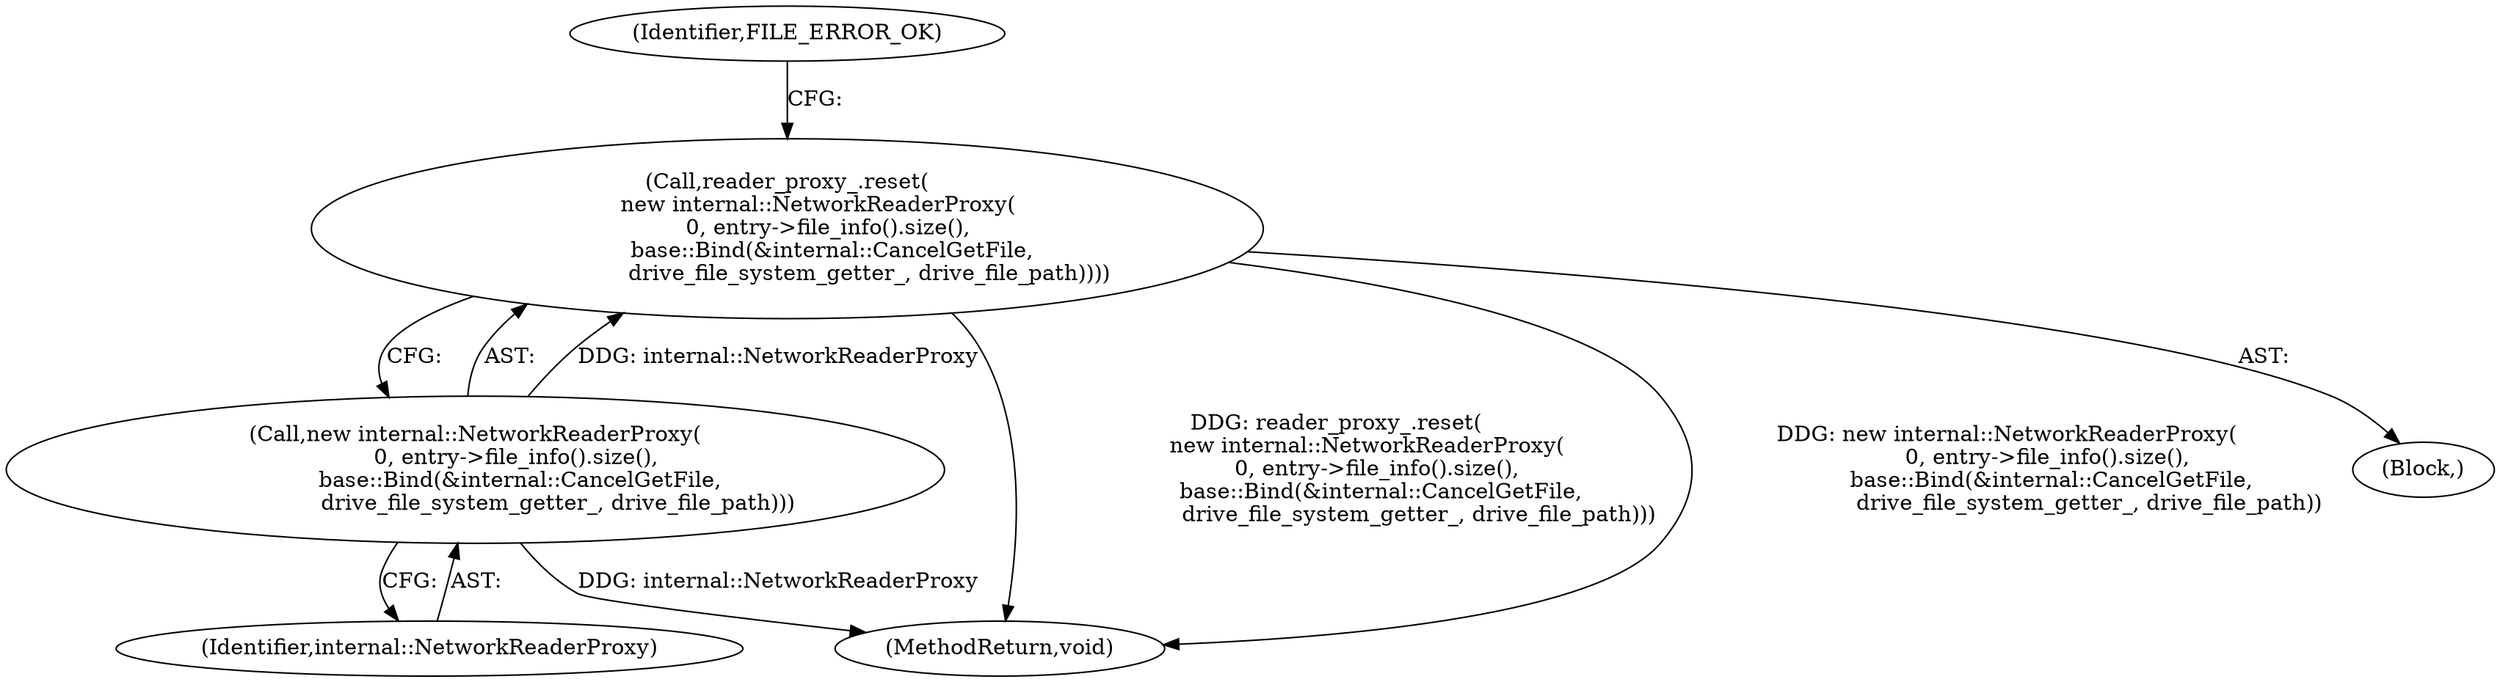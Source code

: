 digraph "0_Chrome_57fb5393bf051c590769c9b5723d5a9f4090a4cc@API" {
"1000121" [label="(Call,reader_proxy_.reset(\n         new internal::NetworkReaderProxy(\n            0, entry->file_info().size(),\n             base::Bind(&internal::CancelGetFile,\n                        drive_file_system_getter_, drive_file_path))))"];
"1000122" [label="(Call,new internal::NetworkReaderProxy(\n            0, entry->file_info().size(),\n             base::Bind(&internal::CancelGetFile,\n                        drive_file_system_getter_, drive_file_path)))"];
"1000172" [label="(MethodReturn,void)"];
"1000120" [label="(Block,)"];
"1000125" [label="(Identifier,FILE_ERROR_OK)"];
"1000121" [label="(Call,reader_proxy_.reset(\n         new internal::NetworkReaderProxy(\n            0, entry->file_info().size(),\n             base::Bind(&internal::CancelGetFile,\n                        drive_file_system_getter_, drive_file_path))))"];
"1000123" [label="(Identifier,internal::NetworkReaderProxy)"];
"1000122" [label="(Call,new internal::NetworkReaderProxy(\n            0, entry->file_info().size(),\n             base::Bind(&internal::CancelGetFile,\n                        drive_file_system_getter_, drive_file_path)))"];
"1000121" -> "1000120"  [label="AST: "];
"1000121" -> "1000122"  [label="CFG: "];
"1000122" -> "1000121"  [label="AST: "];
"1000125" -> "1000121"  [label="CFG: "];
"1000121" -> "1000172"  [label="DDG: reader_proxy_.reset(\n         new internal::NetworkReaderProxy(\n            0, entry->file_info().size(),\n             base::Bind(&internal::CancelGetFile,\n                        drive_file_system_getter_, drive_file_path)))"];
"1000121" -> "1000172"  [label="DDG: new internal::NetworkReaderProxy(\n            0, entry->file_info().size(),\n             base::Bind(&internal::CancelGetFile,\n                        drive_file_system_getter_, drive_file_path))"];
"1000122" -> "1000121"  [label="DDG: internal::NetworkReaderProxy"];
"1000122" -> "1000123"  [label="CFG: "];
"1000123" -> "1000122"  [label="AST: "];
"1000122" -> "1000172"  [label="DDG: internal::NetworkReaderProxy"];
}
